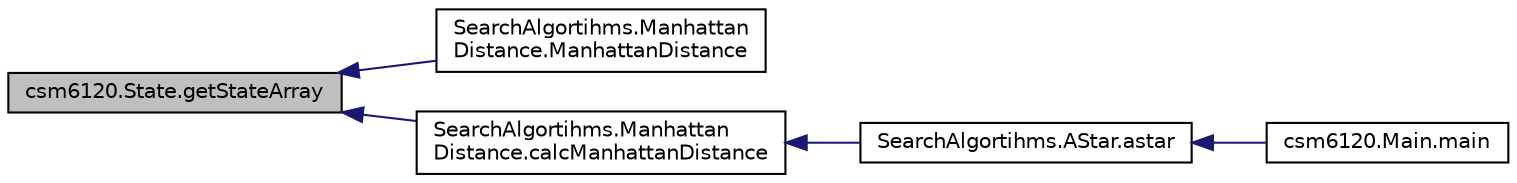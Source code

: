digraph "csm6120.State.getStateArray"
{
  edge [fontname="Helvetica",fontsize="10",labelfontname="Helvetica",labelfontsize="10"];
  node [fontname="Helvetica",fontsize="10",shape=record];
  rankdir="LR";
  Node1 [label="csm6120.State.getStateArray",height=0.2,width=0.4,color="black", fillcolor="grey75", style="filled", fontcolor="black"];
  Node1 -> Node2 [dir="back",color="midnightblue",fontsize="10",style="solid"];
  Node2 [label="SearchAlgortihms.Manhattan\lDistance.ManhattanDistance",height=0.2,width=0.4,color="black", fillcolor="white", style="filled",URL="$class_search_algortihms_1_1_manhattan_distance.html#a5a2cea6d1aa080eb73809366edae212c"];
  Node1 -> Node3 [dir="back",color="midnightblue",fontsize="10",style="solid"];
  Node3 [label="SearchAlgortihms.Manhattan\lDistance.calcManhattanDistance",height=0.2,width=0.4,color="black", fillcolor="white", style="filled",URL="$class_search_algortihms_1_1_manhattan_distance.html#a3634a6092ccbc000d3ef2feb6fbdd1ca"];
  Node3 -> Node4 [dir="back",color="midnightblue",fontsize="10",style="solid"];
  Node4 [label="SearchAlgortihms.AStar.astar",height=0.2,width=0.4,color="black", fillcolor="white", style="filled",URL="$class_search_algortihms_1_1_a_star.html#a95cd91ef8cb13d69296a56dbab2989a2"];
  Node4 -> Node5 [dir="back",color="midnightblue",fontsize="10",style="solid"];
  Node5 [label="csm6120.Main.main",height=0.2,width=0.4,color="black", fillcolor="white", style="filled",URL="$classcsm6120_1_1_main.html#adf9387261bc1d579e1bc95f836d164f5"];
}
